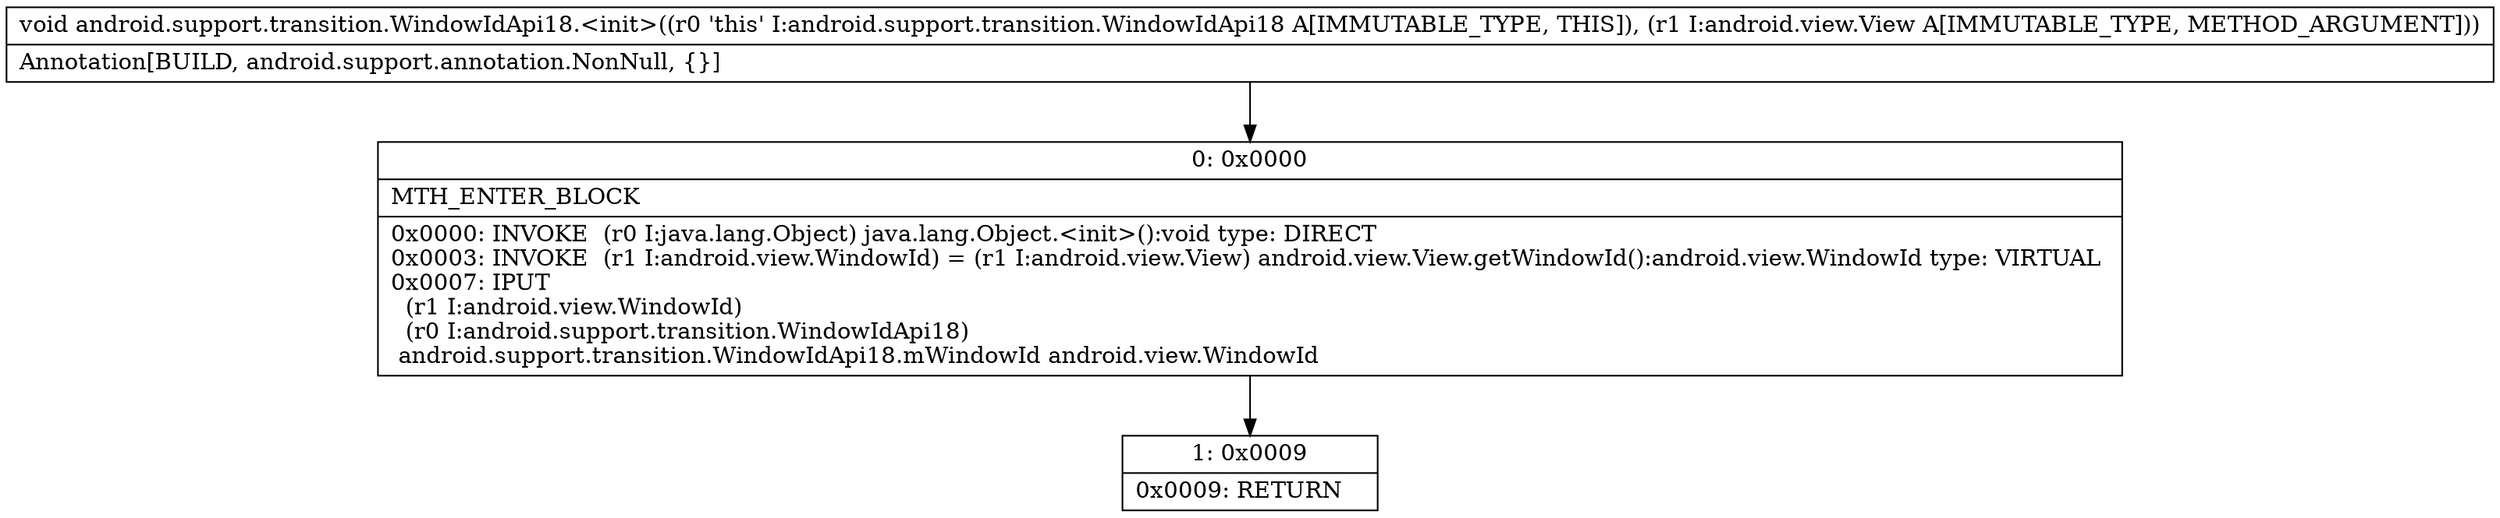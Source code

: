 digraph "CFG forandroid.support.transition.WindowIdApi18.\<init\>(Landroid\/view\/View;)V" {
Node_0 [shape=record,label="{0\:\ 0x0000|MTH_ENTER_BLOCK\l|0x0000: INVOKE  (r0 I:java.lang.Object) java.lang.Object.\<init\>():void type: DIRECT \l0x0003: INVOKE  (r1 I:android.view.WindowId) = (r1 I:android.view.View) android.view.View.getWindowId():android.view.WindowId type: VIRTUAL \l0x0007: IPUT  \l  (r1 I:android.view.WindowId)\l  (r0 I:android.support.transition.WindowIdApi18)\l android.support.transition.WindowIdApi18.mWindowId android.view.WindowId \l}"];
Node_1 [shape=record,label="{1\:\ 0x0009|0x0009: RETURN   \l}"];
MethodNode[shape=record,label="{void android.support.transition.WindowIdApi18.\<init\>((r0 'this' I:android.support.transition.WindowIdApi18 A[IMMUTABLE_TYPE, THIS]), (r1 I:android.view.View A[IMMUTABLE_TYPE, METHOD_ARGUMENT]))  | Annotation[BUILD, android.support.annotation.NonNull, \{\}]\l}"];
MethodNode -> Node_0;
Node_0 -> Node_1;
}

